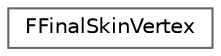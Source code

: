 digraph "Graphical Class Hierarchy"
{
 // INTERACTIVE_SVG=YES
 // LATEX_PDF_SIZE
  bgcolor="transparent";
  edge [fontname=Helvetica,fontsize=10,labelfontname=Helvetica,labelfontsize=10];
  node [fontname=Helvetica,fontsize=10,shape=box,height=0.2,width=0.4];
  rankdir="LR";
  Node0 [id="Node000000",label="FFinalSkinVertex",height=0.2,width=0.4,color="grey40", fillcolor="white", style="filled",URL="$da/d11/structFFinalSkinVertex.html",tooltip="data for a single skinned skeletal mesh vertex"];
}
